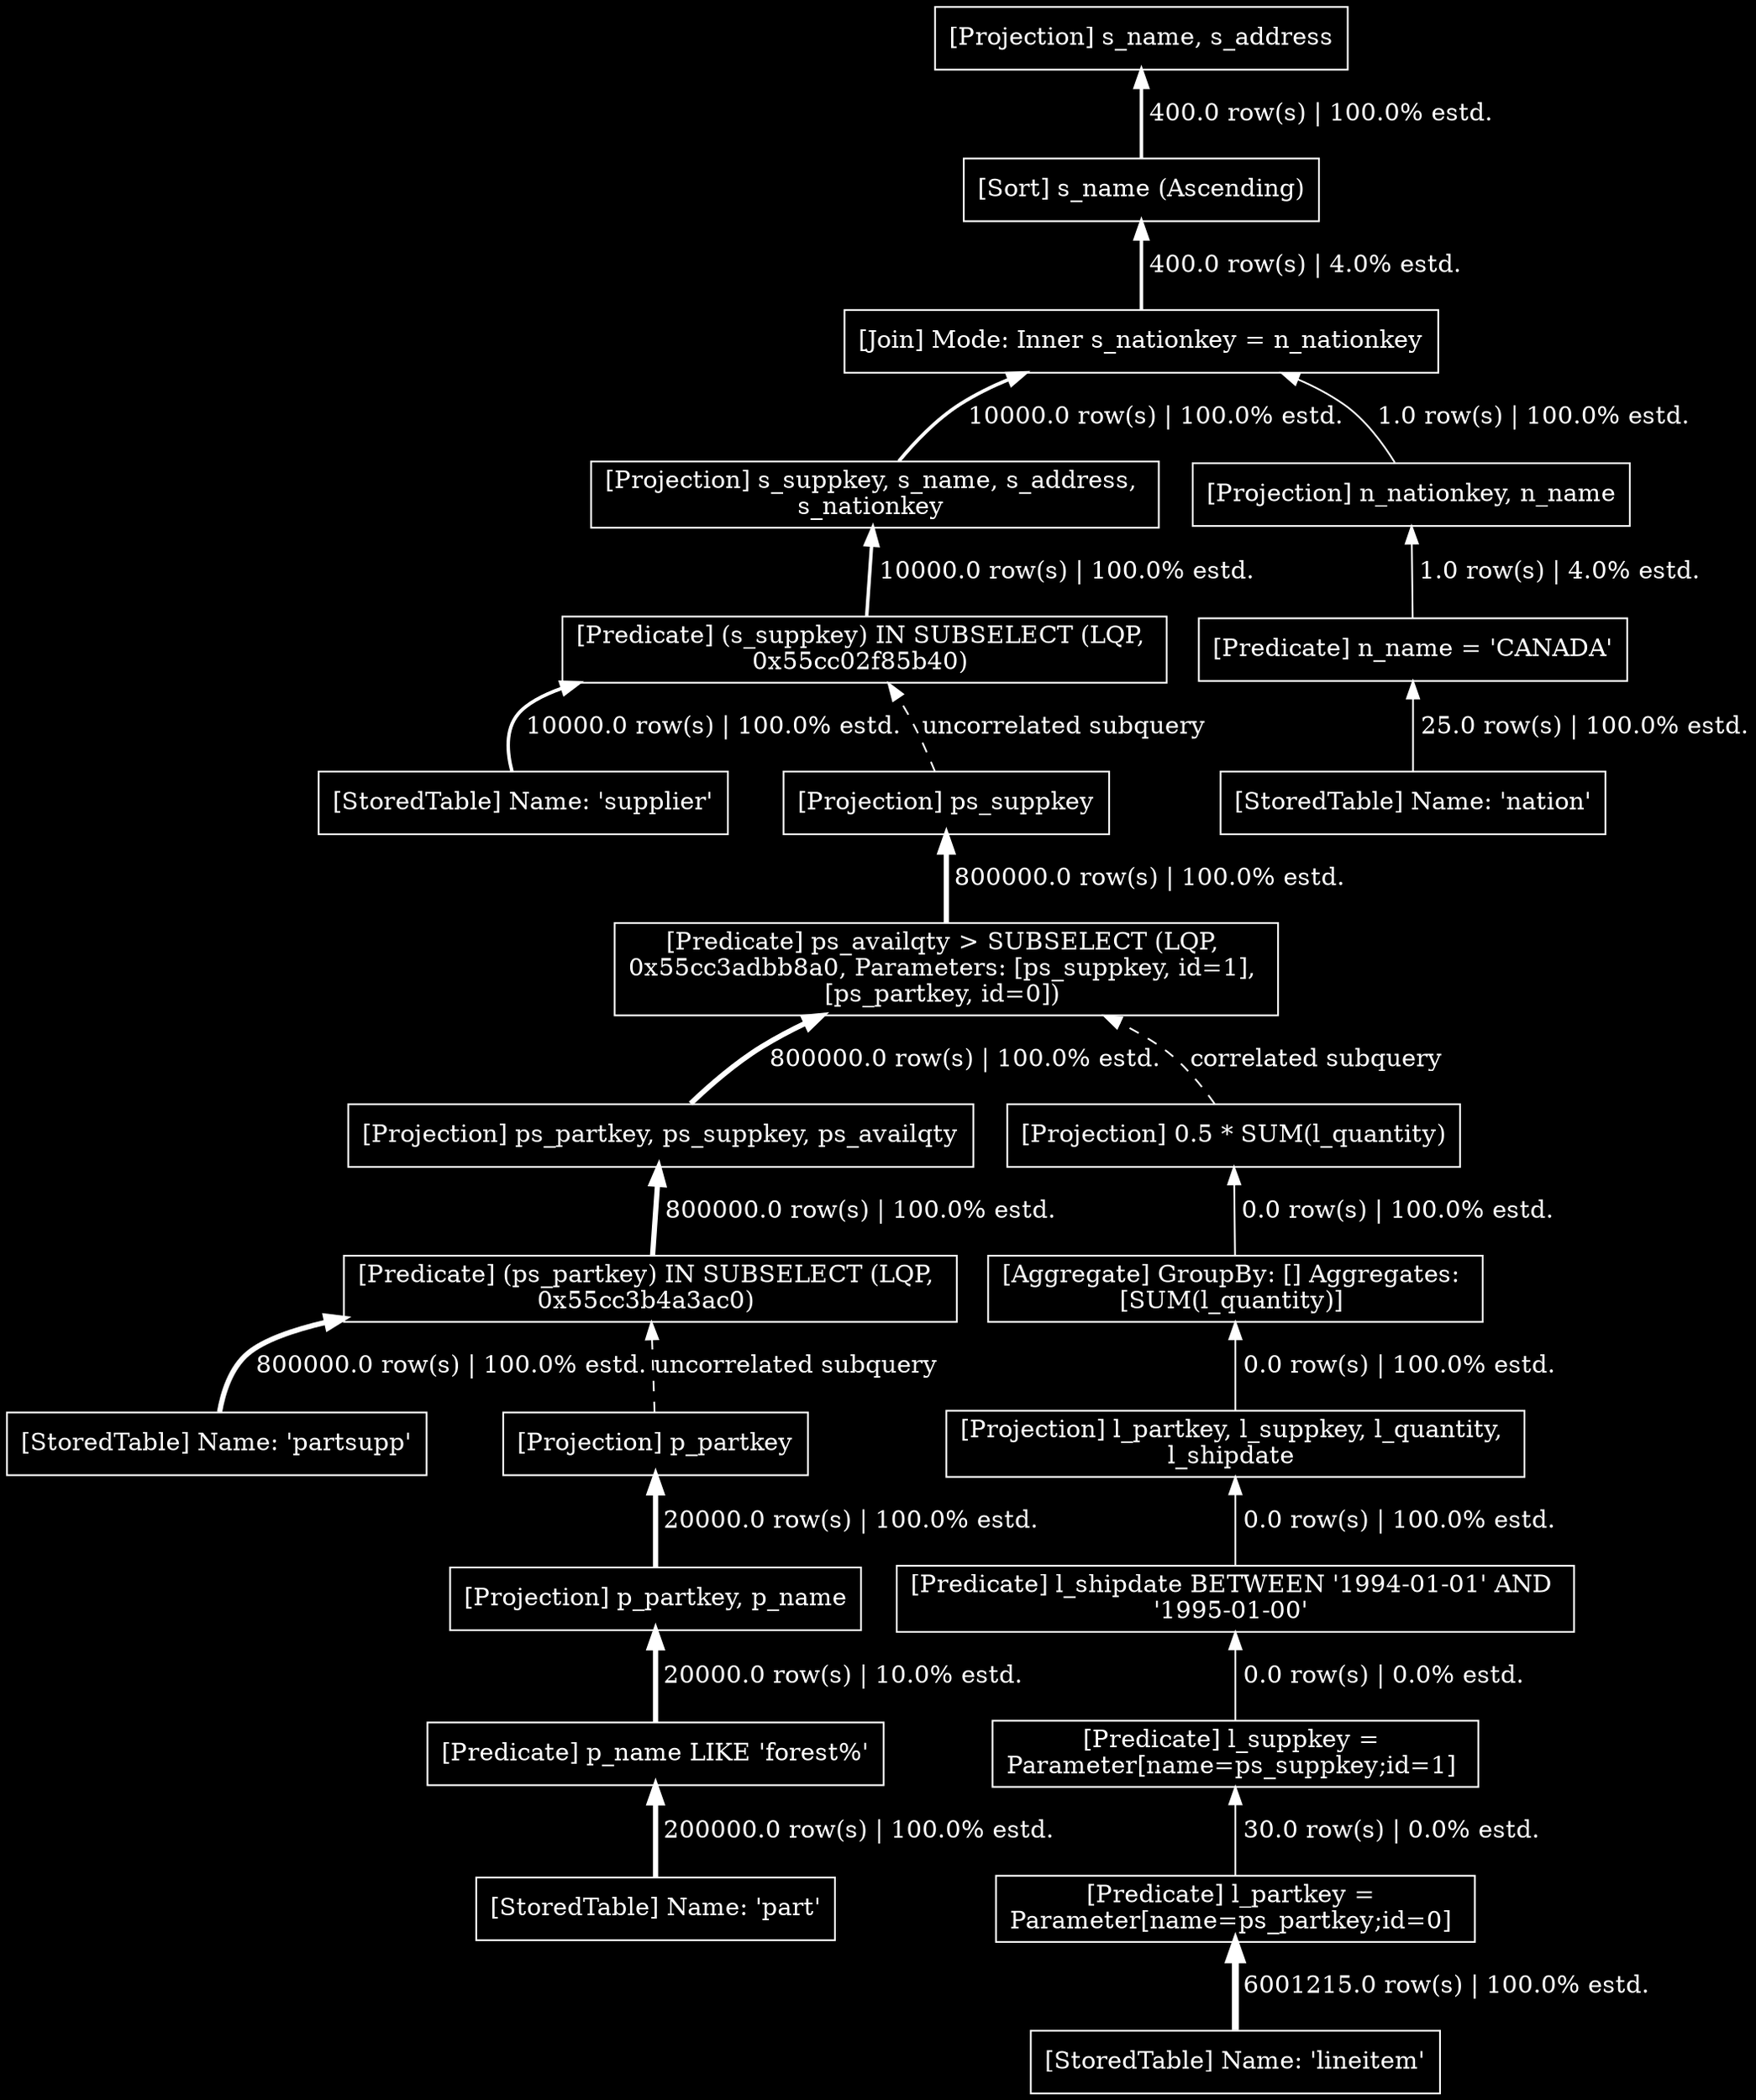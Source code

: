 digraph G {
bgcolor=black;
rankdir=BT;
ratio=compress;
94335573224080 [color=white, fontcolor=white, label="[Projection] s_name, s_address", penwidth=1, shape=rectangle];
94334763122656 [color=white, fontcolor=white, label="[Sort] s_name (Ascending)", penwidth=1, shape=rectangle];
94334829921376 [color=white, fontcolor=white, label="[Join] Mode: Inner s_nationkey = n_nationkey", penwidth=1, shape=rectangle];
94334827994416 [color=white, fontcolor=white, label="[Projection] s_suppkey, s_name, s_address, \ns_nationkey ", penwidth=1, shape=rectangle];
94334827838400 [color=white, fontcolor=white, label="[Predicate] (s_suppkey) IN SUBSELECT (LQP, \n0x55cc02f85b40) ", penwidth=1, shape=rectangle];
94334798415664 [color=white, fontcolor=white, label="[StoredTable] Name: 'supplier'", penwidth=1, shape=rectangle];
94334711520064 [color=white, fontcolor=white, label="[Projection] ps_suppkey", penwidth=1, shape=rectangle];
94334827814512 [color=white, fontcolor=white, label="[Predicate] ps_availqty > SUBSELECT (LQP, \n0x55cc3adbb8a0, Parameters: [ps_suppkey, id=1], \n[ps_partkey, id=0]) ", penwidth=1, shape=rectangle];
94334726370960 [color=white, fontcolor=white, label="[Projection] ps_partkey, ps_suppkey, ps_availqty", penwidth=1, shape=rectangle];
94334829900896 [color=white, fontcolor=white, label="[Predicate] (ps_partkey) IN SUBSELECT (LQP, \n0x55cc3b4a3ac0) ", penwidth=1, shape=rectangle];
94334728221376 [color=white, fontcolor=white, label="[StoredTable] Name: 'partsupp'", penwidth=1, shape=rectangle];
94335656409792 [color=white, fontcolor=white, label="[Projection] p_partkey", penwidth=1, shape=rectangle];
94334827814656 [color=white, fontcolor=white, label="[Projection] p_partkey, p_name", penwidth=1, shape=rectangle];
94335649162640 [color=white, fontcolor=white, label="[Predicate] p_name LIKE 'forest%'", penwidth=1, shape=rectangle];
94334827904448 [color=white, fontcolor=white, label="[StoredTable] Name: 'part'", penwidth=1, shape=rectangle];
94335649167520 [color=white, fontcolor=white, label="[Projection] 0.5 * SUM(l_quantity)", penwidth=1, shape=rectangle];
94334802163536 [color=white, fontcolor=white, label="[Aggregate] GroupBy: [] Aggregates: \n[SUM(l_quantity)] ", penwidth=1, shape=rectangle];
94334790538352 [color=white, fontcolor=white, label="[Projection] l_partkey, l_suppkey, l_quantity, \nl_shipdate ", penwidth=1, shape=rectangle];
94334829908480 [color=white, fontcolor=white, label="[Predicate] l_shipdate BETWEEN '1994-01-01' AND \n'1995-01-00' ", penwidth=1, shape=rectangle];
94334832233840 [color=white, fontcolor=white, label="[Predicate] l_suppkey = \nParameter[name=ps_suppkey;id=1] ", penwidth=1, shape=rectangle];
94334798365360 [color=white, fontcolor=white, label="[Predicate] l_partkey = \nParameter[name=ps_partkey;id=0] ", penwidth=1, shape=rectangle];
94334827832192 [color=white, fontcolor=white, label="[StoredTable] Name: 'lineitem'", penwidth=1, shape=rectangle];
94334827994272 [color=white, fontcolor=white, label="[Projection] n_nationkey, n_name", penwidth=1, shape=rectangle];
94334788491648 [color=white, fontcolor=white, label="[Predicate] n_name = 'CANADA'", penwidth=1, shape=rectangle];
94334832223088 [color=white, fontcolor=white, label="[StoredTable] Name: 'nation'", penwidth=1, shape=rectangle];
94334763122656->94335573224080  [color=white, dir=forward, fontcolor=white, label=" 400.0 row(s) | 100.0% estd.", penwidth=2, style=solid];
94334829921376->94334763122656  [color=white, dir=forward, fontcolor=white, label=" 400.0 row(s) | 4.0% estd.", penwidth=2, style=solid];
94334827994416->94334829921376  [color=white, dir=forward, fontcolor=white, label=" 10000.0 row(s) | 100.0% estd.", penwidth=2, style=solid];
94334827838400->94334827994416  [color=white, dir=forward, fontcolor=white, label=" 10000.0 row(s) | 100.0% estd.", penwidth=2, style=solid];
94334798415664->94334827838400  [color=white, dir=forward, fontcolor=white, label=" 10000.0 row(s) | 100.0% estd.", penwidth=2, style=solid];
94334711520064->94334827838400  [color=white, dir=forward, fontcolor=white, label="uncorrelated subquery", penwidth=1, style=dashed];
94334827814512->94334711520064  [color=white, dir=forward, fontcolor=white, label=" 800000.0 row(s) | 100.0% estd.", penwidth=3, style=solid];
94334726370960->94334827814512  [color=white, dir=forward, fontcolor=white, label=" 800000.0 row(s) | 100.0% estd.", penwidth=3, style=solid];
94334829900896->94334726370960  [color=white, dir=forward, fontcolor=white, label=" 800000.0 row(s) | 100.0% estd.", penwidth=3, style=solid];
94334728221376->94334829900896  [color=white, dir=forward, fontcolor=white, label=" 800000.0 row(s) | 100.0% estd.", penwidth=3, style=solid];
94335656409792->94334829900896  [color=white, dir=forward, fontcolor=white, label="uncorrelated subquery", penwidth=1, style=dashed];
94334827814656->94335656409792  [color=white, dir=forward, fontcolor=white, label=" 20000.0 row(s) | 100.0% estd.", penwidth=3, style=solid];
94335649162640->94334827814656  [color=white, dir=forward, fontcolor=white, label=" 20000.0 row(s) | 10.0% estd.", penwidth=3, style=solid];
94334827904448->94335649162640  [color=white, dir=forward, fontcolor=white, label=" 200000.0 row(s) | 100.0% estd.", penwidth=3, style=solid];
94335649167520->94334827814512  [color=white, dir=forward, fontcolor=white, label="correlated subquery", penwidth=1, style=dashed];
94334802163536->94335649167520  [color=white, dir=forward, fontcolor=white, label=" 0.0 row(s) | 100.0% estd.", penwidth=1, style=solid];
94334790538352->94334802163536  [color=white, dir=forward, fontcolor=white, label=" 0.0 row(s) | 100.0% estd.", penwidth=1, style=solid];
94334829908480->94334790538352  [color=white, dir=forward, fontcolor=white, label=" 0.0 row(s) | 100.0% estd.", penwidth=1, style=solid];
94334832233840->94334829908480  [color=white, dir=forward, fontcolor=white, label=" 0.0 row(s) | 0.0% estd.", penwidth=1, style=solid];
94334798365360->94334832233840  [color=white, dir=forward, fontcolor=white, label=" 30.0 row(s) | 0.0% estd.", penwidth=1, style=solid];
94334827832192->94334798365360  [color=white, dir=forward, fontcolor=white, label=" 6001215.0 row(s) | 100.0% estd.", penwidth=4, style=solid];
94334827994272->94334829921376  [color=white, dir=forward, fontcolor=white, label=" 1.0 row(s) | 100.0% estd.", penwidth=1, style=solid];
94334788491648->94334827994272  [color=white, dir=forward, fontcolor=white, label=" 1.0 row(s) | 4.0% estd.", penwidth=1, style=solid];
94334832223088->94334788491648  [color=white, dir=forward, fontcolor=white, label=" 25.0 row(s) | 100.0% estd.", penwidth=1, style=solid];
}
